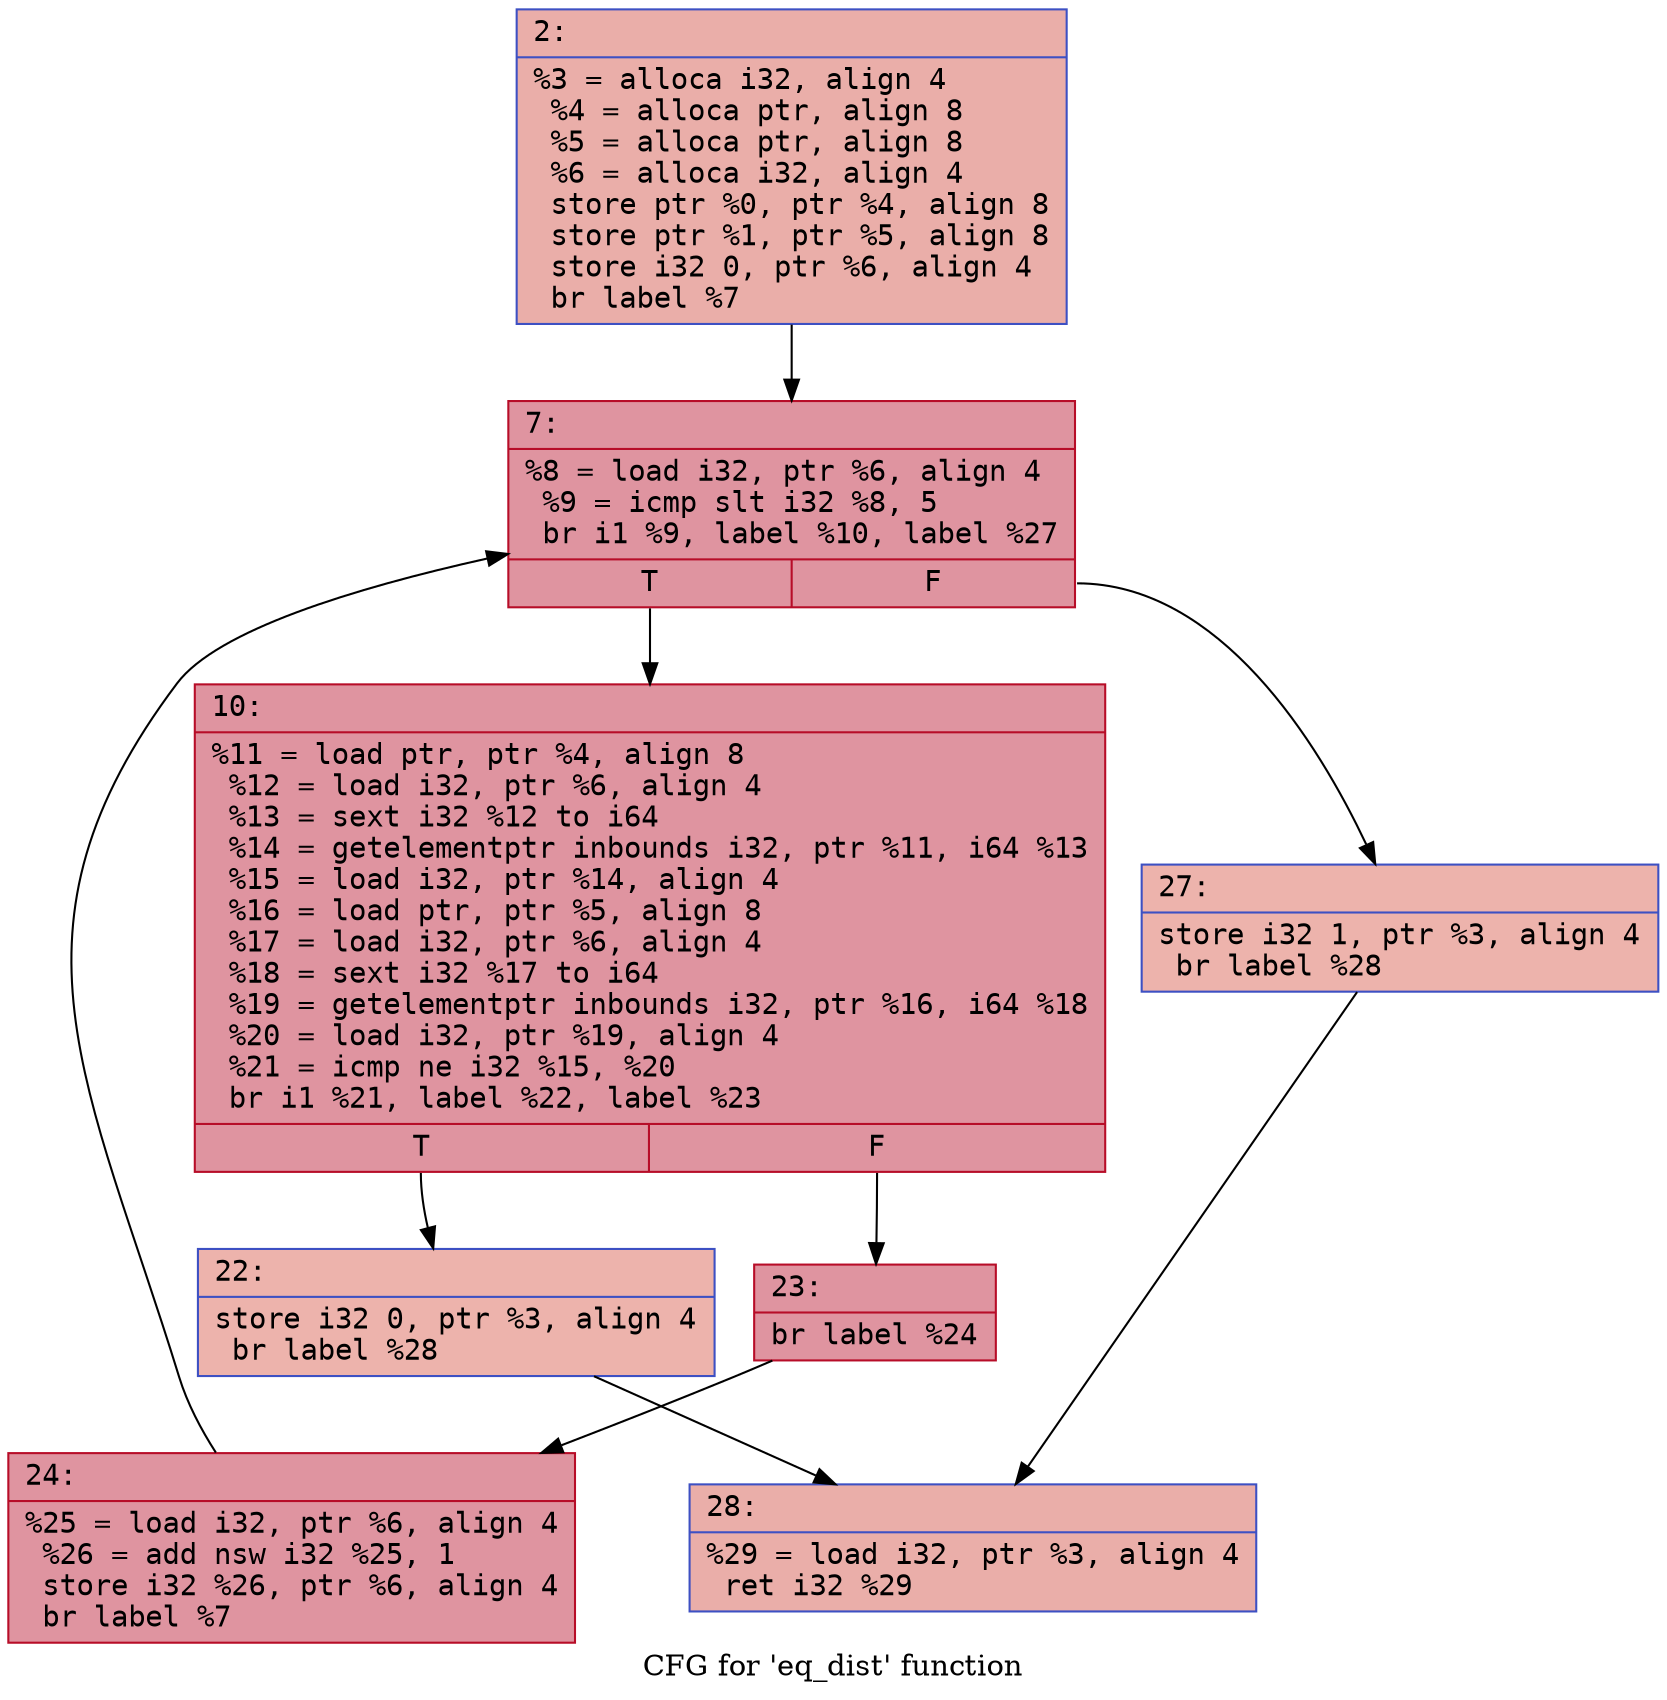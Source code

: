 digraph "CFG for 'eq_dist' function" {
	label="CFG for 'eq_dist' function";

	Node0x600000fe80a0 [shape=record,color="#3d50c3ff", style=filled, fillcolor="#d0473d70" fontname="Courier",label="{2:\l|  %3 = alloca i32, align 4\l  %4 = alloca ptr, align 8\l  %5 = alloca ptr, align 8\l  %6 = alloca i32, align 4\l  store ptr %0, ptr %4, align 8\l  store ptr %1, ptr %5, align 8\l  store i32 0, ptr %6, align 4\l  br label %7\l}"];
	Node0x600000fe80a0 -> Node0x600000fe80f0[tooltip="2 -> 7\nProbability 100.00%" ];
	Node0x600000fe80f0 [shape=record,color="#b70d28ff", style=filled, fillcolor="#b70d2870" fontname="Courier",label="{7:\l|  %8 = load i32, ptr %6, align 4\l  %9 = icmp slt i32 %8, 5\l  br i1 %9, label %10, label %27\l|{<s0>T|<s1>F}}"];
	Node0x600000fe80f0:s0 -> Node0x600000fe8140[tooltip="7 -> 10\nProbability 96.88%" ];
	Node0x600000fe80f0:s1 -> Node0x600000fe8280[tooltip="7 -> 27\nProbability 3.12%" ];
	Node0x600000fe8140 [shape=record,color="#b70d28ff", style=filled, fillcolor="#b70d2870" fontname="Courier",label="{10:\l|  %11 = load ptr, ptr %4, align 8\l  %12 = load i32, ptr %6, align 4\l  %13 = sext i32 %12 to i64\l  %14 = getelementptr inbounds i32, ptr %11, i64 %13\l  %15 = load i32, ptr %14, align 4\l  %16 = load ptr, ptr %5, align 8\l  %17 = load i32, ptr %6, align 4\l  %18 = sext i32 %17 to i64\l  %19 = getelementptr inbounds i32, ptr %16, i64 %18\l  %20 = load i32, ptr %19, align 4\l  %21 = icmp ne i32 %15, %20\l  br i1 %21, label %22, label %23\l|{<s0>T|<s1>F}}"];
	Node0x600000fe8140:s0 -> Node0x600000fe8190[tooltip="10 -> 22\nProbability 3.12%" ];
	Node0x600000fe8140:s1 -> Node0x600000fe81e0[tooltip="10 -> 23\nProbability 96.88%" ];
	Node0x600000fe8190 [shape=record,color="#3d50c3ff", style=filled, fillcolor="#d6524470" fontname="Courier",label="{22:\l|  store i32 0, ptr %3, align 4\l  br label %28\l}"];
	Node0x600000fe8190 -> Node0x600000fe82d0[tooltip="22 -> 28\nProbability 100.00%" ];
	Node0x600000fe81e0 [shape=record,color="#b70d28ff", style=filled, fillcolor="#b70d2870" fontname="Courier",label="{23:\l|  br label %24\l}"];
	Node0x600000fe81e0 -> Node0x600000fe8230[tooltip="23 -> 24\nProbability 100.00%" ];
	Node0x600000fe8230 [shape=record,color="#b70d28ff", style=filled, fillcolor="#b70d2870" fontname="Courier",label="{24:\l|  %25 = load i32, ptr %6, align 4\l  %26 = add nsw i32 %25, 1\l  store i32 %26, ptr %6, align 4\l  br label %7\l}"];
	Node0x600000fe8230 -> Node0x600000fe80f0[tooltip="24 -> 7\nProbability 100.00%" ];
	Node0x600000fe8280 [shape=record,color="#3d50c3ff", style=filled, fillcolor="#d6524470" fontname="Courier",label="{27:\l|  store i32 1, ptr %3, align 4\l  br label %28\l}"];
	Node0x600000fe8280 -> Node0x600000fe82d0[tooltip="27 -> 28\nProbability 100.00%" ];
	Node0x600000fe82d0 [shape=record,color="#3d50c3ff", style=filled, fillcolor="#d0473d70" fontname="Courier",label="{28:\l|  %29 = load i32, ptr %3, align 4\l  ret i32 %29\l}"];
}
